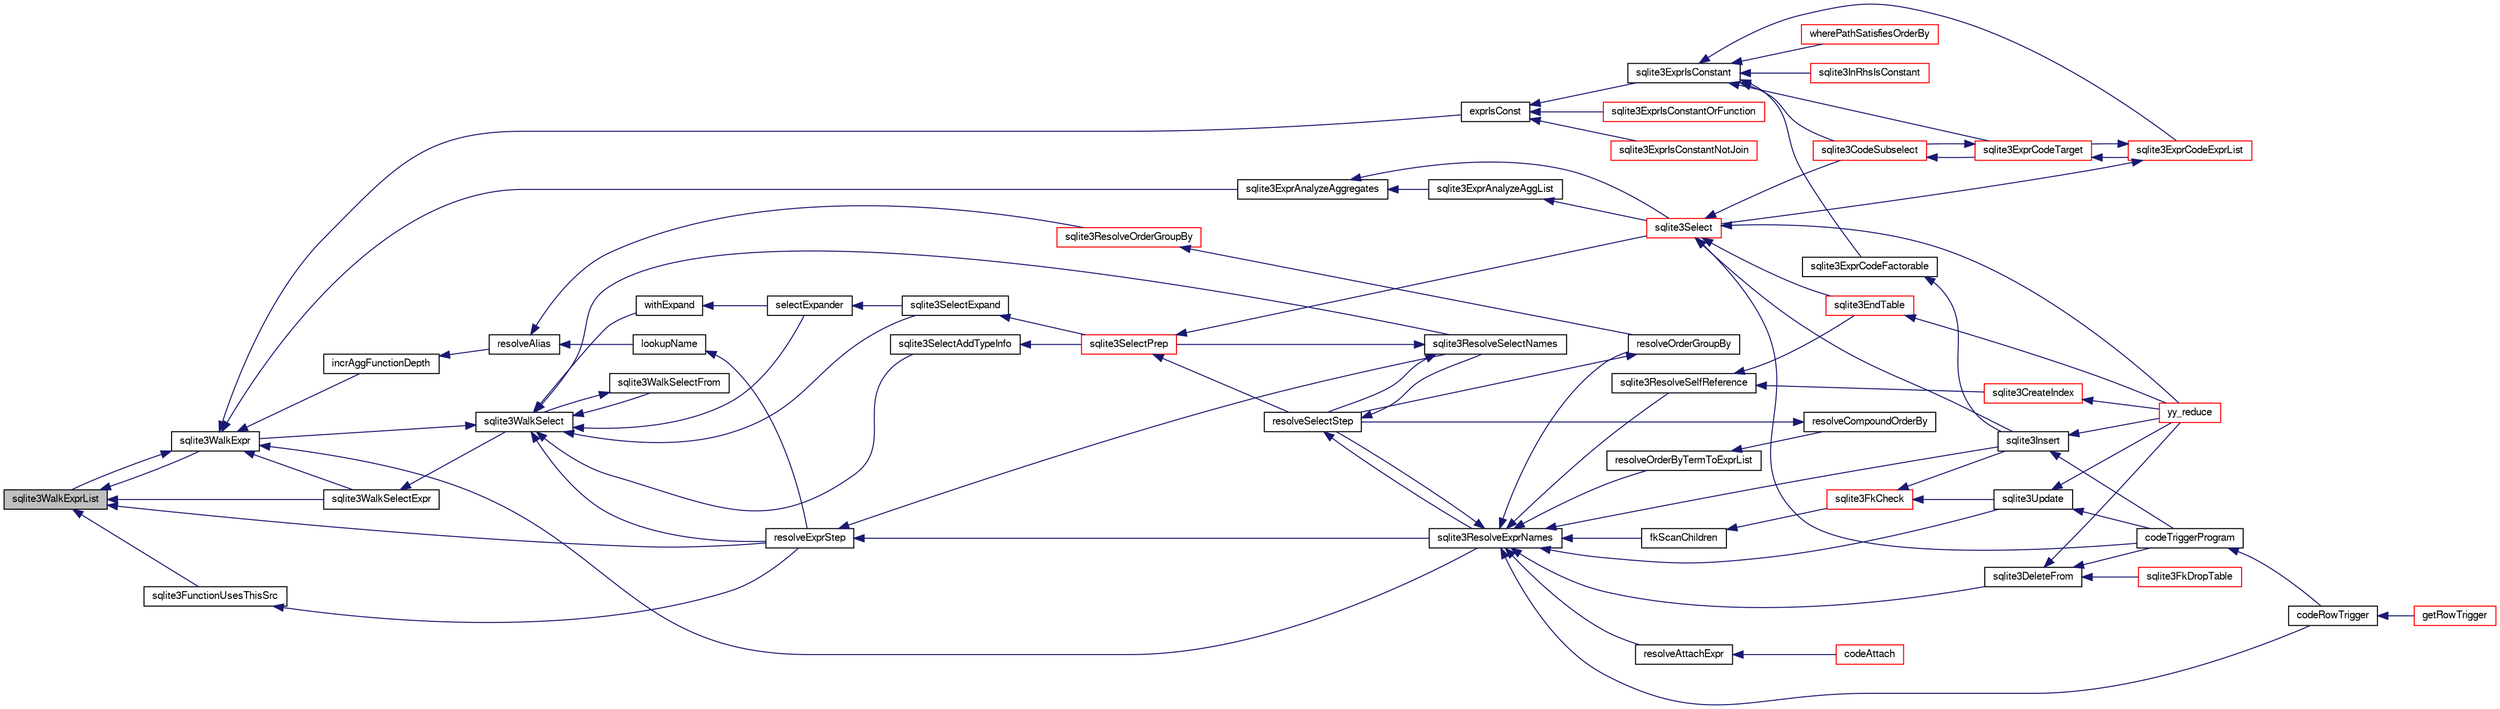 digraph "sqlite3WalkExprList"
{
  edge [fontname="FreeSans",fontsize="10",labelfontname="FreeSans",labelfontsize="10"];
  node [fontname="FreeSans",fontsize="10",shape=record];
  rankdir="LR";
  Node813451 [label="sqlite3WalkExprList",height=0.2,width=0.4,color="black", fillcolor="grey75", style="filled", fontcolor="black"];
  Node813451 -> Node813452 [dir="back",color="midnightblue",fontsize="10",style="solid",fontname="FreeSans"];
  Node813452 [label="sqlite3WalkExpr",height=0.2,width=0.4,color="black", fillcolor="white", style="filled",URL="$sqlite3_8c.html#a5d04d7273f7194fb0fbb24e7ee5e1b5a"];
  Node813452 -> Node813451 [dir="back",color="midnightblue",fontsize="10",style="solid",fontname="FreeSans"];
  Node813452 -> Node813453 [dir="back",color="midnightblue",fontsize="10",style="solid",fontname="FreeSans"];
  Node813453 [label="sqlite3WalkSelectExpr",height=0.2,width=0.4,color="black", fillcolor="white", style="filled",URL="$sqlite3_8c.html#a5a2c8da5f377d9f52d96293e6b34c660"];
  Node813453 -> Node813454 [dir="back",color="midnightblue",fontsize="10",style="solid",fontname="FreeSans"];
  Node813454 [label="sqlite3WalkSelect",height=0.2,width=0.4,color="black", fillcolor="white", style="filled",URL="$sqlite3_8c.html#a7c7c772166f45c62ea98fea7bb737b63"];
  Node813454 -> Node813452 [dir="back",color="midnightblue",fontsize="10",style="solid",fontname="FreeSans"];
  Node813454 -> Node813455 [dir="back",color="midnightblue",fontsize="10",style="solid",fontname="FreeSans"];
  Node813455 [label="sqlite3WalkSelectFrom",height=0.2,width=0.4,color="black", fillcolor="white", style="filled",URL="$sqlite3_8c.html#a49a2f6da604a451e52ab3a12f588189f"];
  Node813455 -> Node813454 [dir="back",color="midnightblue",fontsize="10",style="solid",fontname="FreeSans"];
  Node813454 -> Node813456 [dir="back",color="midnightblue",fontsize="10",style="solid",fontname="FreeSans"];
  Node813456 [label="resolveExprStep",height=0.2,width=0.4,color="black", fillcolor="white", style="filled",URL="$sqlite3_8c.html#a0687a8650fd8a4ebbf5c2c5a75a8fb13"];
  Node813456 -> Node813457 [dir="back",color="midnightblue",fontsize="10",style="solid",fontname="FreeSans"];
  Node813457 [label="sqlite3ResolveExprNames",height=0.2,width=0.4,color="black", fillcolor="white", style="filled",URL="$sqlite3_8c.html#a537cf717a3f847807d3a3fd65da636ad"];
  Node813457 -> Node813458 [dir="back",color="midnightblue",fontsize="10",style="solid",fontname="FreeSans"];
  Node813458 [label="resolveOrderByTermToExprList",height=0.2,width=0.4,color="black", fillcolor="white", style="filled",URL="$sqlite3_8c.html#ac7f7eabdc769257622ad90aac3e02fe6"];
  Node813458 -> Node813459 [dir="back",color="midnightblue",fontsize="10",style="solid",fontname="FreeSans"];
  Node813459 [label="resolveCompoundOrderBy",height=0.2,width=0.4,color="black", fillcolor="white", style="filled",URL="$sqlite3_8c.html#a462c5aa49cfd6aad6a92fa60ddefc569"];
  Node813459 -> Node813460 [dir="back",color="midnightblue",fontsize="10",style="solid",fontname="FreeSans"];
  Node813460 [label="resolveSelectStep",height=0.2,width=0.4,color="black", fillcolor="white", style="filled",URL="$sqlite3_8c.html#a0b9015a9e505c63fd104dcbad672c814"];
  Node813460 -> Node813457 [dir="back",color="midnightblue",fontsize="10",style="solid",fontname="FreeSans"];
  Node813460 -> Node813461 [dir="back",color="midnightblue",fontsize="10",style="solid",fontname="FreeSans"];
  Node813461 [label="sqlite3ResolveSelectNames",height=0.2,width=0.4,color="black", fillcolor="white", style="filled",URL="$sqlite3_8c.html#a0cf10c480643b1ab9eaa02056a400734"];
  Node813461 -> Node813460 [dir="back",color="midnightblue",fontsize="10",style="solid",fontname="FreeSans"];
  Node813461 -> Node813462 [dir="back",color="midnightblue",fontsize="10",style="solid",fontname="FreeSans"];
  Node813462 [label="sqlite3SelectPrep",height=0.2,width=0.4,color="red", fillcolor="white", style="filled",URL="$sqlite3_8c.html#aa4385bd53c0a43dea72fbc23cc78e1c6"];
  Node813462 -> Node813460 [dir="back",color="midnightblue",fontsize="10",style="solid",fontname="FreeSans"];
  Node813462 -> Node813487 [dir="back",color="midnightblue",fontsize="10",style="solid",fontname="FreeSans"];
  Node813487 [label="sqlite3Select",height=0.2,width=0.4,color="red", fillcolor="white", style="filled",URL="$sqlite3_8c.html#a2465ee8c956209ba4b272477b7c21a45"];
  Node813487 -> Node813488 [dir="back",color="midnightblue",fontsize="10",style="solid",fontname="FreeSans"];
  Node813488 [label="sqlite3CodeSubselect",height=0.2,width=0.4,color="red", fillcolor="white", style="filled",URL="$sqlite3_8c.html#aa69b46d2204a1d1b110107a1be12ee0c"];
  Node813488 -> Node813491 [dir="back",color="midnightblue",fontsize="10",style="solid",fontname="FreeSans"];
  Node813491 [label="sqlite3ExprCodeTarget",height=0.2,width=0.4,color="red", fillcolor="white", style="filled",URL="$sqlite3_8c.html#a4f308397a0a3ed299ed31aaa1ae2a293"];
  Node813491 -> Node813488 [dir="back",color="midnightblue",fontsize="10",style="solid",fontname="FreeSans"];
  Node813491 -> Node813522 [dir="back",color="midnightblue",fontsize="10",style="solid",fontname="FreeSans"];
  Node813522 [label="sqlite3ExprCodeExprList",height=0.2,width=0.4,color="red", fillcolor="white", style="filled",URL="$sqlite3_8c.html#a05b2b3dc3de7565de24eb3a2ff4e9566"];
  Node813522 -> Node813491 [dir="back",color="midnightblue",fontsize="10",style="solid",fontname="FreeSans"];
  Node813522 -> Node813487 [dir="back",color="midnightblue",fontsize="10",style="solid",fontname="FreeSans"];
  Node813487 -> Node813464 [dir="back",color="midnightblue",fontsize="10",style="solid",fontname="FreeSans"];
  Node813464 [label="sqlite3EndTable",height=0.2,width=0.4,color="red", fillcolor="white", style="filled",URL="$sqlite3_8c.html#a7b5f2c66c0f0b6f819d970ca389768b0"];
  Node813464 -> Node813466 [dir="back",color="midnightblue",fontsize="10",style="solid",fontname="FreeSans"];
  Node813466 [label="yy_reduce",height=0.2,width=0.4,color="red", fillcolor="white", style="filled",URL="$sqlite3_8c.html#a7c419a9b25711c666a9a2449ef377f14"];
  Node813487 -> Node813480 [dir="back",color="midnightblue",fontsize="10",style="solid",fontname="FreeSans"];
  Node813480 [label="sqlite3Insert",height=0.2,width=0.4,color="black", fillcolor="white", style="filled",URL="$sqlite3_8c.html#a5b17c9c2000bae6bdff8e6be48d7dc2b"];
  Node813480 -> Node813473 [dir="back",color="midnightblue",fontsize="10",style="solid",fontname="FreeSans"];
  Node813473 [label="codeTriggerProgram",height=0.2,width=0.4,color="black", fillcolor="white", style="filled",URL="$sqlite3_8c.html#a120801f59d9281d201d2ff4b2606836e"];
  Node813473 -> Node813474 [dir="back",color="midnightblue",fontsize="10",style="solid",fontname="FreeSans"];
  Node813474 [label="codeRowTrigger",height=0.2,width=0.4,color="black", fillcolor="white", style="filled",URL="$sqlite3_8c.html#a463cea5aaaf388b560b206570a0022fc"];
  Node813474 -> Node813475 [dir="back",color="midnightblue",fontsize="10",style="solid",fontname="FreeSans"];
  Node813475 [label="getRowTrigger",height=0.2,width=0.4,color="red", fillcolor="white", style="filled",URL="$sqlite3_8c.html#a69626ef20b540d1a2b19cf56f3f45689"];
  Node813480 -> Node813466 [dir="back",color="midnightblue",fontsize="10",style="solid",fontname="FreeSans"];
  Node813487 -> Node813473 [dir="back",color="midnightblue",fontsize="10",style="solid",fontname="FreeSans"];
  Node813487 -> Node813466 [dir="back",color="midnightblue",fontsize="10",style="solid",fontname="FreeSans"];
  Node813457 -> Node813538 [dir="back",color="midnightblue",fontsize="10",style="solid",fontname="FreeSans"];
  Node813538 [label="resolveOrderGroupBy",height=0.2,width=0.4,color="black", fillcolor="white", style="filled",URL="$sqlite3_8c.html#a4dc8ed6177a5de887eae1010992e3d00"];
  Node813538 -> Node813460 [dir="back",color="midnightblue",fontsize="10",style="solid",fontname="FreeSans"];
  Node813457 -> Node813460 [dir="back",color="midnightblue",fontsize="10",style="solid",fontname="FreeSans"];
  Node813457 -> Node813539 [dir="back",color="midnightblue",fontsize="10",style="solid",fontname="FreeSans"];
  Node813539 [label="sqlite3ResolveSelfReference",height=0.2,width=0.4,color="black", fillcolor="white", style="filled",URL="$sqlite3_8c.html#ab524095a849de78f8728167d19336094"];
  Node813539 -> Node813464 [dir="back",color="midnightblue",fontsize="10",style="solid",fontname="FreeSans"];
  Node813539 -> Node813498 [dir="back",color="midnightblue",fontsize="10",style="solid",fontname="FreeSans"];
  Node813498 [label="sqlite3CreateIndex",height=0.2,width=0.4,color="red", fillcolor="white", style="filled",URL="$sqlite3_8c.html#a8dbe5e590ab6c58a8c45f34f7c81e825"];
  Node813498 -> Node813466 [dir="back",color="midnightblue",fontsize="10",style="solid",fontname="FreeSans"];
  Node813457 -> Node813540 [dir="back",color="midnightblue",fontsize="10",style="solid",fontname="FreeSans"];
  Node813540 [label="resolveAttachExpr",height=0.2,width=0.4,color="black", fillcolor="white", style="filled",URL="$sqlite3_8c.html#a2b0ae2ee3fae38ccc805f582a9ce38f5"];
  Node813540 -> Node813513 [dir="back",color="midnightblue",fontsize="10",style="solid",fontname="FreeSans"];
  Node813513 [label="codeAttach",height=0.2,width=0.4,color="red", fillcolor="white", style="filled",URL="$sqlite3_8c.html#ade4e9e30d828a19c191fdcb098676d5b"];
  Node813457 -> Node813471 [dir="back",color="midnightblue",fontsize="10",style="solid",fontname="FreeSans"];
  Node813471 [label="sqlite3DeleteFrom",height=0.2,width=0.4,color="black", fillcolor="white", style="filled",URL="$sqlite3_8c.html#ab9b4b45349188b49eabb23f94608a091"];
  Node813471 -> Node813472 [dir="back",color="midnightblue",fontsize="10",style="solid",fontname="FreeSans"];
  Node813472 [label="sqlite3FkDropTable",height=0.2,width=0.4,color="red", fillcolor="white", style="filled",URL="$sqlite3_8c.html#a1218c6fc74e89152ceaa4760e82f5ef9"];
  Node813471 -> Node813473 [dir="back",color="midnightblue",fontsize="10",style="solid",fontname="FreeSans"];
  Node813471 -> Node813466 [dir="back",color="midnightblue",fontsize="10",style="solid",fontname="FreeSans"];
  Node813457 -> Node813507 [dir="back",color="midnightblue",fontsize="10",style="solid",fontname="FreeSans"];
  Node813507 [label="fkScanChildren",height=0.2,width=0.4,color="black", fillcolor="white", style="filled",URL="$sqlite3_8c.html#a67c9dcb484336b3155e7a82a037d4691"];
  Node813507 -> Node813508 [dir="back",color="midnightblue",fontsize="10",style="solid",fontname="FreeSans"];
  Node813508 [label="sqlite3FkCheck",height=0.2,width=0.4,color="red", fillcolor="white", style="filled",URL="$sqlite3_8c.html#aa38fb76c7d6f48f19772877a41703b92"];
  Node813508 -> Node813480 [dir="back",color="midnightblue",fontsize="10",style="solid",fontname="FreeSans"];
  Node813508 -> Node813481 [dir="back",color="midnightblue",fontsize="10",style="solid",fontname="FreeSans"];
  Node813481 [label="sqlite3Update",height=0.2,width=0.4,color="black", fillcolor="white", style="filled",URL="$sqlite3_8c.html#ac5aa67c46e8cc8174566fabe6809fafa"];
  Node813481 -> Node813473 [dir="back",color="midnightblue",fontsize="10",style="solid",fontname="FreeSans"];
  Node813481 -> Node813466 [dir="back",color="midnightblue",fontsize="10",style="solid",fontname="FreeSans"];
  Node813457 -> Node813480 [dir="back",color="midnightblue",fontsize="10",style="solid",fontname="FreeSans"];
  Node813457 -> Node813474 [dir="back",color="midnightblue",fontsize="10",style="solid",fontname="FreeSans"];
  Node813457 -> Node813481 [dir="back",color="midnightblue",fontsize="10",style="solid",fontname="FreeSans"];
  Node813456 -> Node813461 [dir="back",color="midnightblue",fontsize="10",style="solid",fontname="FreeSans"];
  Node813454 -> Node813461 [dir="back",color="midnightblue",fontsize="10",style="solid",fontname="FreeSans"];
  Node813454 -> Node813541 [dir="back",color="midnightblue",fontsize="10",style="solid",fontname="FreeSans"];
  Node813541 [label="withExpand",height=0.2,width=0.4,color="black", fillcolor="white", style="filled",URL="$sqlite3_8c.html#abfe30ddf22391eeda2da9ba60c23bf0b"];
  Node813541 -> Node813485 [dir="back",color="midnightblue",fontsize="10",style="solid",fontname="FreeSans"];
  Node813485 [label="selectExpander",height=0.2,width=0.4,color="black", fillcolor="white", style="filled",URL="$sqlite3_8c.html#abee977318fbf74531340c6e41b0ca953"];
  Node813485 -> Node813486 [dir="back",color="midnightblue",fontsize="10",style="solid",fontname="FreeSans"];
  Node813486 [label="sqlite3SelectExpand",height=0.2,width=0.4,color="black", fillcolor="white", style="filled",URL="$sqlite3_8c.html#ae55acd1d8219505e629c2148950fa3de"];
  Node813486 -> Node813462 [dir="back",color="midnightblue",fontsize="10",style="solid",fontname="FreeSans"];
  Node813454 -> Node813485 [dir="back",color="midnightblue",fontsize="10",style="solid",fontname="FreeSans"];
  Node813454 -> Node813486 [dir="back",color="midnightblue",fontsize="10",style="solid",fontname="FreeSans"];
  Node813454 -> Node813542 [dir="back",color="midnightblue",fontsize="10",style="solid",fontname="FreeSans"];
  Node813542 [label="sqlite3SelectAddTypeInfo",height=0.2,width=0.4,color="black", fillcolor="white", style="filled",URL="$sqlite3_8c.html#a7d22b0625164daa7f99dcce132ef7b4d"];
  Node813542 -> Node813462 [dir="back",color="midnightblue",fontsize="10",style="solid",fontname="FreeSans"];
  Node813452 -> Node813543 [dir="back",color="midnightblue",fontsize="10",style="solid",fontname="FreeSans"];
  Node813543 [label="incrAggFunctionDepth",height=0.2,width=0.4,color="black", fillcolor="white", style="filled",URL="$sqlite3_8c.html#aeddf1db5c262b308a910713da0ef7d5c"];
  Node813543 -> Node813544 [dir="back",color="midnightblue",fontsize="10",style="solid",fontname="FreeSans"];
  Node813544 [label="resolveAlias",height=0.2,width=0.4,color="black", fillcolor="white", style="filled",URL="$sqlite3_8c.html#af5aa683bef5c0eff80a792aa8a968167"];
  Node813544 -> Node813545 [dir="back",color="midnightblue",fontsize="10",style="solid",fontname="FreeSans"];
  Node813545 [label="lookupName",height=0.2,width=0.4,color="black", fillcolor="white", style="filled",URL="$sqlite3_8c.html#a9ee032f52b5e8bb82a72b574af904999"];
  Node813545 -> Node813456 [dir="back",color="midnightblue",fontsize="10",style="solid",fontname="FreeSans"];
  Node813544 -> Node813546 [dir="back",color="midnightblue",fontsize="10",style="solid",fontname="FreeSans"];
  Node813546 [label="sqlite3ResolveOrderGroupBy",height=0.2,width=0.4,color="red", fillcolor="white", style="filled",URL="$sqlite3_8c.html#a2a1f1cd476b6007d2b2b0a9160dfb1eb"];
  Node813546 -> Node813538 [dir="back",color="midnightblue",fontsize="10",style="solid",fontname="FreeSans"];
  Node813452 -> Node813457 [dir="back",color="midnightblue",fontsize="10",style="solid",fontname="FreeSans"];
  Node813452 -> Node813547 [dir="back",color="midnightblue",fontsize="10",style="solid",fontname="FreeSans"];
  Node813547 [label="exprIsConst",height=0.2,width=0.4,color="black", fillcolor="white", style="filled",URL="$sqlite3_8c.html#a5b93dd8800ece14ec33f44a1ba2cf4d4"];
  Node813547 -> Node813548 [dir="back",color="midnightblue",fontsize="10",style="solid",fontname="FreeSans"];
  Node813548 [label="sqlite3ExprIsConstant",height=0.2,width=0.4,color="black", fillcolor="white", style="filled",URL="$sqlite3_8c.html#a5612940e28d7d8f6994f756d0b8d9e3a"];
  Node813548 -> Node813549 [dir="back",color="midnightblue",fontsize="10",style="solid",fontname="FreeSans"];
  Node813549 [label="sqlite3InRhsIsConstant",height=0.2,width=0.4,color="red", fillcolor="white", style="filled",URL="$sqlite3_8c.html#aa86274ae36887fb37a9de14c8327e79e"];
  Node813548 -> Node813488 [dir="back",color="midnightblue",fontsize="10",style="solid",fontname="FreeSans"];
  Node813548 -> Node813491 [dir="back",color="midnightblue",fontsize="10",style="solid",fontname="FreeSans"];
  Node813548 -> Node813511 [dir="back",color="midnightblue",fontsize="10",style="solid",fontname="FreeSans"];
  Node813511 [label="sqlite3ExprCodeFactorable",height=0.2,width=0.4,color="black", fillcolor="white", style="filled",URL="$sqlite3_8c.html#a843f7fd58eec5a683c1fd8435fcd1e84"];
  Node813511 -> Node813480 [dir="back",color="midnightblue",fontsize="10",style="solid",fontname="FreeSans"];
  Node813548 -> Node813522 [dir="back",color="midnightblue",fontsize="10",style="solid",fontname="FreeSans"];
  Node813548 -> Node813529 [dir="back",color="midnightblue",fontsize="10",style="solid",fontname="FreeSans"];
  Node813529 [label="wherePathSatisfiesOrderBy",height=0.2,width=0.4,color="red", fillcolor="white", style="filled",URL="$sqlite3_8c.html#a0d0fdea0c17942906bcb742c15cf8861"];
  Node813547 -> Node813550 [dir="back",color="midnightblue",fontsize="10",style="solid",fontname="FreeSans"];
  Node813550 [label="sqlite3ExprIsConstantNotJoin",height=0.2,width=0.4,color="red", fillcolor="white", style="filled",URL="$sqlite3_8c.html#afa15ed1eca55a481fe671d33375b0ec3"];
  Node813547 -> Node813551 [dir="back",color="midnightblue",fontsize="10",style="solid",fontname="FreeSans"];
  Node813551 [label="sqlite3ExprIsConstantOrFunction",height=0.2,width=0.4,color="red", fillcolor="white", style="filled",URL="$sqlite3_8c.html#a038956f3f79b079ce7095af4299c6f2d"];
  Node813452 -> Node813553 [dir="back",color="midnightblue",fontsize="10",style="solid",fontname="FreeSans"];
  Node813553 [label="sqlite3ExprAnalyzeAggregates",height=0.2,width=0.4,color="black", fillcolor="white", style="filled",URL="$sqlite3_8c.html#a37993a67d19990d8bb9bd8bb93d3eee6"];
  Node813553 -> Node813554 [dir="back",color="midnightblue",fontsize="10",style="solid",fontname="FreeSans"];
  Node813554 [label="sqlite3ExprAnalyzeAggList",height=0.2,width=0.4,color="black", fillcolor="white", style="filled",URL="$sqlite3_8c.html#ad2faad4ff685aea8e3fbf839b8fb95a2"];
  Node813554 -> Node813487 [dir="back",color="midnightblue",fontsize="10",style="solid",fontname="FreeSans"];
  Node813553 -> Node813487 [dir="back",color="midnightblue",fontsize="10",style="solid",fontname="FreeSans"];
  Node813451 -> Node813453 [dir="back",color="midnightblue",fontsize="10",style="solid",fontname="FreeSans"];
  Node813451 -> Node813456 [dir="back",color="midnightblue",fontsize="10",style="solid",fontname="FreeSans"];
  Node813451 -> Node813555 [dir="back",color="midnightblue",fontsize="10",style="solid",fontname="FreeSans"];
  Node813555 [label="sqlite3FunctionUsesThisSrc",height=0.2,width=0.4,color="black", fillcolor="white", style="filled",URL="$sqlite3_8c.html#a0849194f7cd323ddb77e5ca831339cf6"];
  Node813555 -> Node813456 [dir="back",color="midnightblue",fontsize="10",style="solid",fontname="FreeSans"];
}
